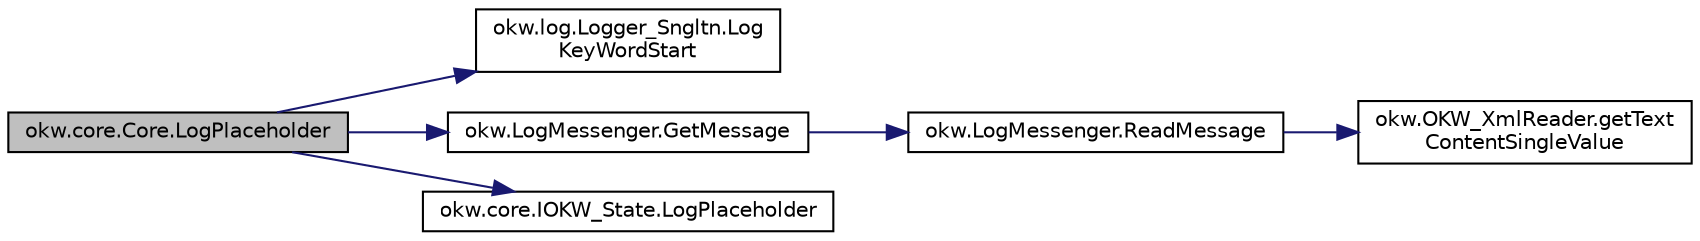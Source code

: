 digraph "okw.core.Core.LogPlaceholder"
{
 // INTERACTIVE_SVG=YES
 // LATEX_PDF_SIZE
  edge [fontname="Helvetica",fontsize="10",labelfontname="Helvetica",labelfontsize="10"];
  node [fontname="Helvetica",fontsize="10",shape=record];
  rankdir="LR";
  Node1042 [label="okw.core.Core.LogPlaceholder",height=0.2,width=0.4,color="black", fillcolor="grey75", style="filled", fontcolor="black",tooltip="Gibt den Wert des Platzhalters in der Logdatei aus."];
  Node1042 -> Node1043 [color="midnightblue",fontsize="10",style="solid",fontname="Helvetica"];
  Node1043 [label="okw.log.Logger_Sngltn.Log\lKeyWordStart",height=0.2,width=0.4,color="black", fillcolor="white", style="filled",URL="$classokw_1_1log_1_1_logger___sngltn.html#a70ec25e200e00ecefc544e8fd371d2ef",tooltip="Ausgabe eines Schlüsselwortes."];
  Node1042 -> Node1044 [color="midnightblue",fontsize="10",style="solid",fontname="Helvetica"];
  Node1044 [label="okw.LogMessenger.GetMessage",height=0.2,width=0.4,color="black", fillcolor="white", style="filled",URL="$classokw_1_1_log_messenger.html#af225d1f037d47b3b085175c09d78bdd2",tooltip="Holt die Log-Meldung für MethodeNmae/Textkey ohne weitere Parameter."];
  Node1044 -> Node1045 [color="midnightblue",fontsize="10",style="solid",fontname="Helvetica"];
  Node1045 [label="okw.LogMessenger.ReadMessage",height=0.2,width=0.4,color="black", fillcolor="white", style="filled",URL="$classokw_1_1_log_messenger.html#a530cd6ab82ec82a04206a2e976ec06e3",tooltip="Interne Kernfunktion holt die Log-Meldung mit Platzhaltern aus der XML-Datei."];
  Node1045 -> Node1046 [color="midnightblue",fontsize="10",style="solid",fontname="Helvetica"];
  Node1046 [label="okw.OKW_XmlReader.getText\lContentSingleValue",height=0.2,width=0.4,color="black", fillcolor="white", style="filled",URL="$classokw_1_1_o_k_w___xml_reader.html#ab920b5335a2e1429c14cc5f8e79f39eb",tooltip="Lies den TextContent eines Tag."];
  Node1042 -> Node1047 [color="midnightblue",fontsize="10",style="solid",fontname="Helvetica"];
  Node1047 [label="okw.core.IOKW_State.LogPlaceholder",height=0.2,width=0.4,color="black", fillcolor="white", style="filled",URL="$interfaceokw_1_1core_1_1_i_o_k_w___state.html#a6462dea23c6c8698431e41696f156f84",tooltip="Gibt den Wert des Platzhalters in der Logdatei aus."];
}

